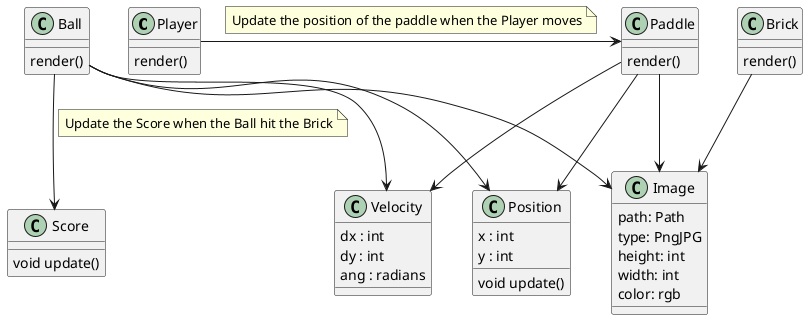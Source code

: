 @startuml
class Player {
   render()
}

class Position{
  void update()
  x : int
  y : int
}

class Ball {
   render()
}

class Paddle{
   render()
}

class Velocity{
  dx : int
  dy : int
  ang : radians
}

class Image {
  path: Path
  type: PngJPG
  height: int
  width: int
  color: rgb
}

Ball --> Position
Ball --> Velocity
Ball --> Image

Paddle --> Position
Paddle --> Velocity
Paddle --> Image

Player -> Paddle
note on link: Update the position of the paddle when the Player moves

class Score {
   void update()
}

class Brick {
   render()
}

Brick --> Image
Ball --> Score
note on link: Update the Score when the Ball hit the Brick

@enduml
